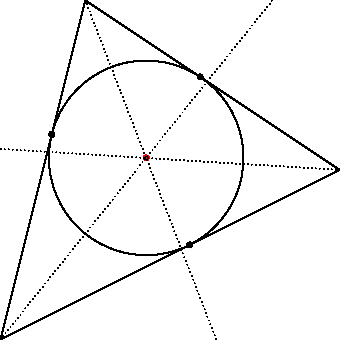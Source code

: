 size(6cm,0);

import math;

pair A=(0,0), B=(1,.5), C=(.25,1);

pair project(pair pt, pair A, pair B)
  {
    return extension(pt,pt-dir(90+degrees(A-B,false)),A,B);
  }

pair icenter(pair A, pair B, pair C)
  {
    return extension(A, A+dir(A--B,A--C), B, B+dir(B--A,B--C));
  }

draw(A--B--C--cycle);

pair ins=icenter(A,B,C);
pair iAB=project(ins,A,B);
pair iAC=project(ins,A,C);
pair iBC=project(ins,B,C);

dot(ins, red);
dot(iAB^^iAC^^iBC);
drawline(A, ins, dotted);
drawline(B, ins, dotted);
drawline(C, ins, dotted);
draw(shift(ins)*scale(abs(ins-iAB))*unitcircle);
